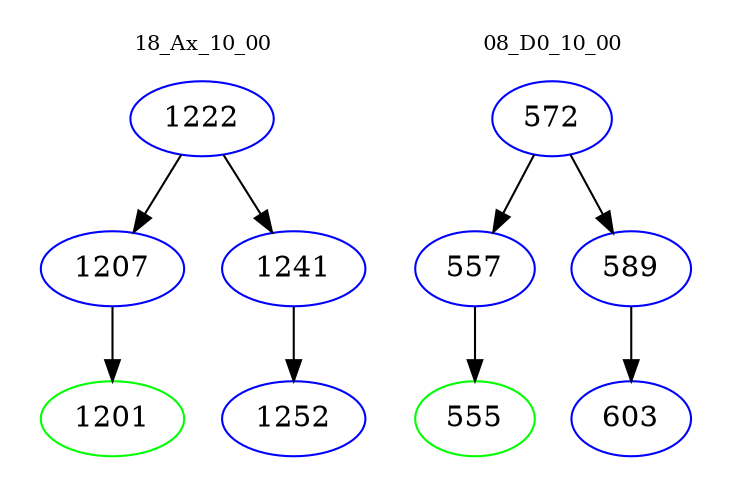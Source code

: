 digraph{
subgraph cluster_0 {
color = white
label = "18_Ax_10_00";
fontsize=10;
T0_1222 [label="1222", color="blue"]
T0_1222 -> T0_1207 [color="black"]
T0_1207 [label="1207", color="blue"]
T0_1207 -> T0_1201 [color="black"]
T0_1201 [label="1201", color="green"]
T0_1222 -> T0_1241 [color="black"]
T0_1241 [label="1241", color="blue"]
T0_1241 -> T0_1252 [color="black"]
T0_1252 [label="1252", color="blue"]
}
subgraph cluster_1 {
color = white
label = "08_D0_10_00";
fontsize=10;
T1_572 [label="572", color="blue"]
T1_572 -> T1_557 [color="black"]
T1_557 [label="557", color="blue"]
T1_557 -> T1_555 [color="black"]
T1_555 [label="555", color="green"]
T1_572 -> T1_589 [color="black"]
T1_589 [label="589", color="blue"]
T1_589 -> T1_603 [color="black"]
T1_603 [label="603", color="blue"]
}
}
